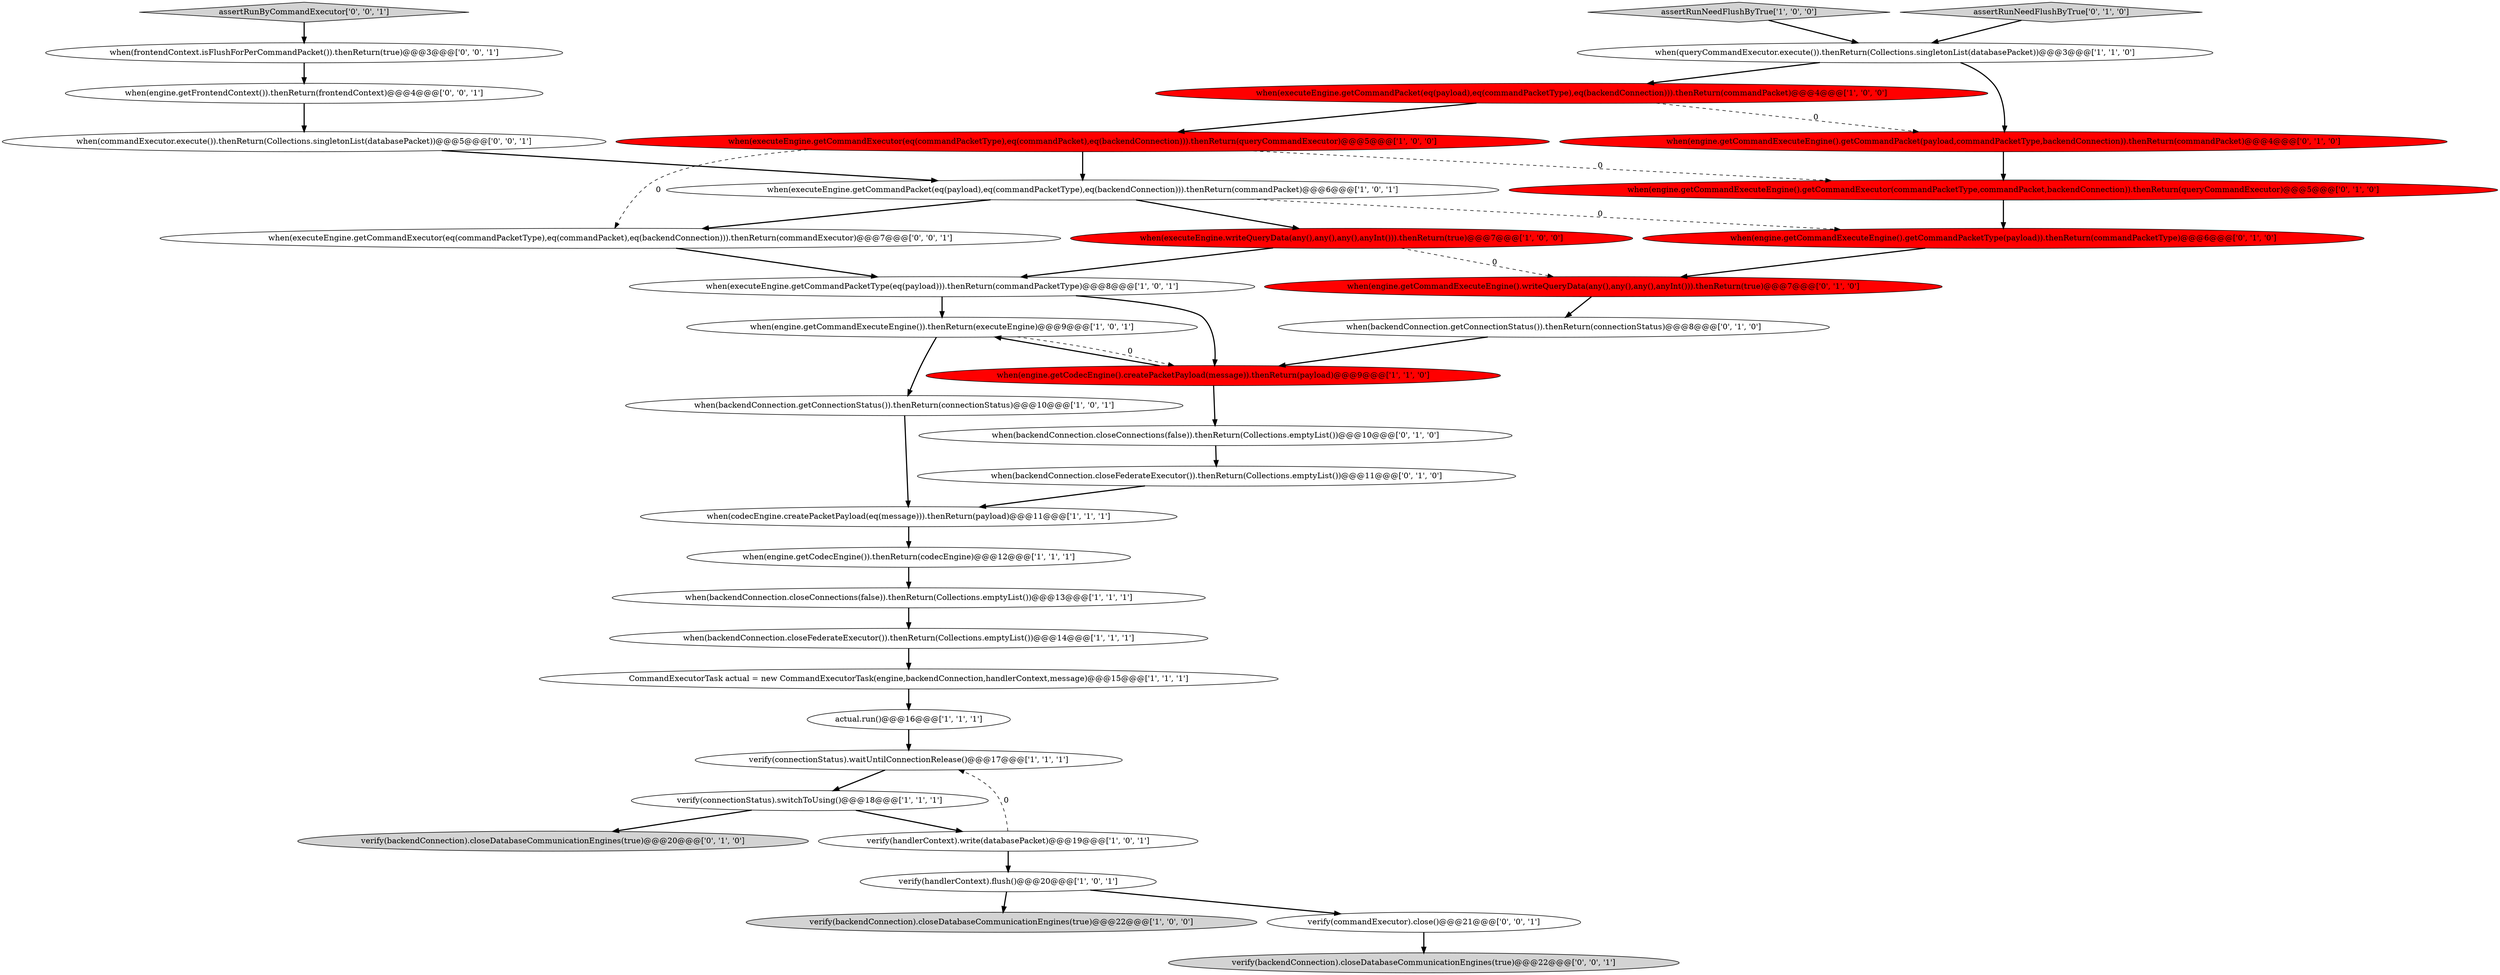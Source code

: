 digraph {
32 [style = filled, label = "when(engine.getFrontendContext()).thenReturn(frontendContext)@@@4@@@['0', '0', '1']", fillcolor = white, shape = ellipse image = "AAA0AAABBB3BBB"];
4 [style = filled, label = "when(engine.getCodecEngine()).thenReturn(codecEngine)@@@12@@@['1', '1', '1']", fillcolor = white, shape = ellipse image = "AAA0AAABBB1BBB"];
18 [style = filled, label = "when(executeEngine.writeQueryData(any(),any(),any(),anyInt())).thenReturn(true)@@@7@@@['1', '0', '0']", fillcolor = red, shape = ellipse image = "AAA1AAABBB1BBB"];
15 [style = filled, label = "when(executeEngine.getCommandExecutor(eq(commandPacketType),eq(commandPacket),eq(backendConnection))).thenReturn(queryCommandExecutor)@@@5@@@['1', '0', '0']", fillcolor = red, shape = ellipse image = "AAA1AAABBB1BBB"];
7 [style = filled, label = "verify(backendConnection).closeDatabaseCommunicationEngines(true)@@@22@@@['1', '0', '0']", fillcolor = lightgray, shape = ellipse image = "AAA0AAABBB1BBB"];
14 [style = filled, label = "when(backendConnection.closeConnections(false)).thenReturn(Collections.emptyList())@@@13@@@['1', '1', '1']", fillcolor = white, shape = ellipse image = "AAA0AAABBB1BBB"];
17 [style = filled, label = "when(backendConnection.closeFederateExecutor()).thenReturn(Collections.emptyList())@@@14@@@['1', '1', '1']", fillcolor = white, shape = ellipse image = "AAA0AAABBB1BBB"];
5 [style = filled, label = "actual.run()@@@16@@@['1', '1', '1']", fillcolor = white, shape = ellipse image = "AAA0AAABBB1BBB"];
3 [style = filled, label = "verify(connectionStatus).waitUntilConnectionRelease()@@@17@@@['1', '1', '1']", fillcolor = white, shape = ellipse image = "AAA0AAABBB1BBB"];
20 [style = filled, label = "when(executeEngine.getCommandPacket(eq(payload),eq(commandPacketType),eq(backendConnection))).thenReturn(commandPacket)@@@6@@@['1', '0', '1']", fillcolor = white, shape = ellipse image = "AAA0AAABBB1BBB"];
30 [style = filled, label = "verify(backendConnection).closeDatabaseCommunicationEngines(true)@@@22@@@['0', '0', '1']", fillcolor = lightgray, shape = ellipse image = "AAA0AAABBB3BBB"];
0 [style = filled, label = "when(backendConnection.getConnectionStatus()).thenReturn(connectionStatus)@@@10@@@['1', '0', '1']", fillcolor = white, shape = ellipse image = "AAA0AAABBB1BBB"];
29 [style = filled, label = "when(backendConnection.closeConnections(false)).thenReturn(Collections.emptyList())@@@10@@@['0', '1', '0']", fillcolor = white, shape = ellipse image = "AAA0AAABBB2BBB"];
9 [style = filled, label = "verify(handlerContext).flush()@@@20@@@['1', '0', '1']", fillcolor = white, shape = ellipse image = "AAA0AAABBB1BBB"];
6 [style = filled, label = "verify(connectionStatus).switchToUsing()@@@18@@@['1', '1', '1']", fillcolor = white, shape = ellipse image = "AAA0AAABBB1BBB"];
12 [style = filled, label = "when(executeEngine.getCommandPacket(eq(payload),eq(commandPacketType),eq(backendConnection))).thenReturn(commandPacket)@@@4@@@['1', '0', '0']", fillcolor = red, shape = ellipse image = "AAA1AAABBB1BBB"];
1 [style = filled, label = "when(executeEngine.getCommandPacketType(eq(payload))).thenReturn(commandPacketType)@@@8@@@['1', '0', '1']", fillcolor = white, shape = ellipse image = "AAA0AAABBB1BBB"];
21 [style = filled, label = "when(engine.getCommandExecuteEngine().writeQueryData(any(),any(),any(),anyInt())).thenReturn(true)@@@7@@@['0', '1', '0']", fillcolor = red, shape = ellipse image = "AAA1AAABBB2BBB"];
35 [style = filled, label = "when(executeEngine.getCommandExecutor(eq(commandPacketType),eq(commandPacket),eq(backendConnection))).thenReturn(commandExecutor)@@@7@@@['0', '0', '1']", fillcolor = white, shape = ellipse image = "AAA0AAABBB3BBB"];
28 [style = filled, label = "when(engine.getCommandExecuteEngine().getCommandExecutor(commandPacketType,commandPacket,backendConnection)).thenReturn(queryCommandExecutor)@@@5@@@['0', '1', '0']", fillcolor = red, shape = ellipse image = "AAA1AAABBB2BBB"];
8 [style = filled, label = "when(codecEngine.createPacketPayload(eq(message))).thenReturn(payload)@@@11@@@['1', '1', '1']", fillcolor = white, shape = ellipse image = "AAA0AAABBB1BBB"];
25 [style = filled, label = "when(engine.getCommandExecuteEngine().getCommandPacket(payload,commandPacketType,backendConnection)).thenReturn(commandPacket)@@@4@@@['0', '1', '0']", fillcolor = red, shape = ellipse image = "AAA1AAABBB2BBB"];
34 [style = filled, label = "assertRunByCommandExecutor['0', '0', '1']", fillcolor = lightgray, shape = diamond image = "AAA0AAABBB3BBB"];
16 [style = filled, label = "when(queryCommandExecutor.execute()).thenReturn(Collections.singletonList(databasePacket))@@@3@@@['1', '1', '0']", fillcolor = white, shape = ellipse image = "AAA0AAABBB1BBB"];
19 [style = filled, label = "CommandExecutorTask actual = new CommandExecutorTask(engine,backendConnection,handlerContext,message)@@@15@@@['1', '1', '1']", fillcolor = white, shape = ellipse image = "AAA0AAABBB1BBB"];
11 [style = filled, label = "verify(handlerContext).write(databasePacket)@@@19@@@['1', '0', '1']", fillcolor = white, shape = ellipse image = "AAA0AAABBB1BBB"];
22 [style = filled, label = "when(backendConnection.getConnectionStatus()).thenReturn(connectionStatus)@@@8@@@['0', '1', '0']", fillcolor = white, shape = ellipse image = "AAA0AAABBB2BBB"];
26 [style = filled, label = "when(engine.getCommandExecuteEngine().getCommandPacketType(payload)).thenReturn(commandPacketType)@@@6@@@['0', '1', '0']", fillcolor = red, shape = ellipse image = "AAA1AAABBB2BBB"];
23 [style = filled, label = "assertRunNeedFlushByTrue['0', '1', '0']", fillcolor = lightgray, shape = diamond image = "AAA0AAABBB2BBB"];
27 [style = filled, label = "verify(backendConnection).closeDatabaseCommunicationEngines(true)@@@20@@@['0', '1', '0']", fillcolor = lightgray, shape = ellipse image = "AAA0AAABBB2BBB"];
2 [style = filled, label = "assertRunNeedFlushByTrue['1', '0', '0']", fillcolor = lightgray, shape = diamond image = "AAA0AAABBB1BBB"];
10 [style = filled, label = "when(engine.getCommandExecuteEngine()).thenReturn(executeEngine)@@@9@@@['1', '0', '1']", fillcolor = white, shape = ellipse image = "AAA0AAABBB1BBB"];
31 [style = filled, label = "verify(commandExecutor).close()@@@21@@@['0', '0', '1']", fillcolor = white, shape = ellipse image = "AAA0AAABBB3BBB"];
33 [style = filled, label = "when(frontendContext.isFlushForPerCommandPacket()).thenReturn(true)@@@3@@@['0', '0', '1']", fillcolor = white, shape = ellipse image = "AAA0AAABBB3BBB"];
36 [style = filled, label = "when(commandExecutor.execute()).thenReturn(Collections.singletonList(databasePacket))@@@5@@@['0', '0', '1']", fillcolor = white, shape = ellipse image = "AAA0AAABBB3BBB"];
24 [style = filled, label = "when(backendConnection.closeFederateExecutor()).thenReturn(Collections.emptyList())@@@11@@@['0', '1', '0']", fillcolor = white, shape = ellipse image = "AAA0AAABBB2BBB"];
13 [style = filled, label = "when(engine.getCodecEngine().createPacketPayload(message)).thenReturn(payload)@@@9@@@['1', '1', '0']", fillcolor = red, shape = ellipse image = "AAA1AAABBB1BBB"];
5->3 [style = bold, label=""];
13->10 [style = bold, label=""];
4->14 [style = bold, label=""];
25->28 [style = bold, label=""];
23->16 [style = bold, label=""];
15->28 [style = dashed, label="0"];
9->31 [style = bold, label=""];
34->33 [style = bold, label=""];
12->15 [style = bold, label=""];
3->6 [style = bold, label=""];
14->17 [style = bold, label=""];
16->25 [style = bold, label=""];
28->26 [style = bold, label=""];
10->13 [style = dashed, label="0"];
9->7 [style = bold, label=""];
11->9 [style = bold, label=""];
1->13 [style = bold, label=""];
17->19 [style = bold, label=""];
36->20 [style = bold, label=""];
26->21 [style = bold, label=""];
15->35 [style = dashed, label="0"];
20->18 [style = bold, label=""];
19->5 [style = bold, label=""];
11->3 [style = dashed, label="0"];
6->27 [style = bold, label=""];
13->29 [style = bold, label=""];
12->25 [style = dashed, label="0"];
35->1 [style = bold, label=""];
18->1 [style = bold, label=""];
21->22 [style = bold, label=""];
15->20 [style = bold, label=""];
18->21 [style = dashed, label="0"];
6->11 [style = bold, label=""];
10->0 [style = bold, label=""];
31->30 [style = bold, label=""];
0->8 [style = bold, label=""];
32->36 [style = bold, label=""];
33->32 [style = bold, label=""];
20->35 [style = bold, label=""];
8->4 [style = bold, label=""];
24->8 [style = bold, label=""];
29->24 [style = bold, label=""];
1->10 [style = bold, label=""];
16->12 [style = bold, label=""];
22->13 [style = bold, label=""];
20->26 [style = dashed, label="0"];
2->16 [style = bold, label=""];
}
